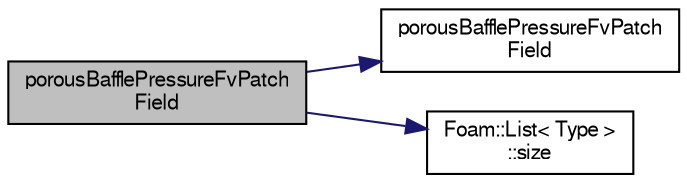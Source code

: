 digraph "porousBafflePressureFvPatchField"
{
  bgcolor="transparent";
  edge [fontname="FreeSans",fontsize="10",labelfontname="FreeSans",labelfontsize="10"];
  node [fontname="FreeSans",fontsize="10",shape=record];
  rankdir="LR";
  Node5 [label="porousBafflePressureFvPatch\lField",height=0.2,width=0.4,color="black", fillcolor="grey75", style="filled", fontcolor="black"];
  Node5 -> Node6 [color="midnightblue",fontsize="10",style="solid",fontname="FreeSans"];
  Node6 [label="porousBafflePressureFvPatch\lField",height=0.2,width=0.4,color="black",URL="$a30826.html#a985a2c64acbd5b3d6c55be3cbb860d02",tooltip="Construct from patch and internal field. "];
  Node5 -> Node7 [color="midnightblue",fontsize="10",style="solid",fontname="FreeSans"];
  Node7 [label="Foam::List\< Type \>\l::size",height=0.2,width=0.4,color="black",URL="$a25694.html#a8a5f6fa29bd4b500caf186f60245b384",tooltip="Override size to be inconsistent with allocated storage. "];
}
